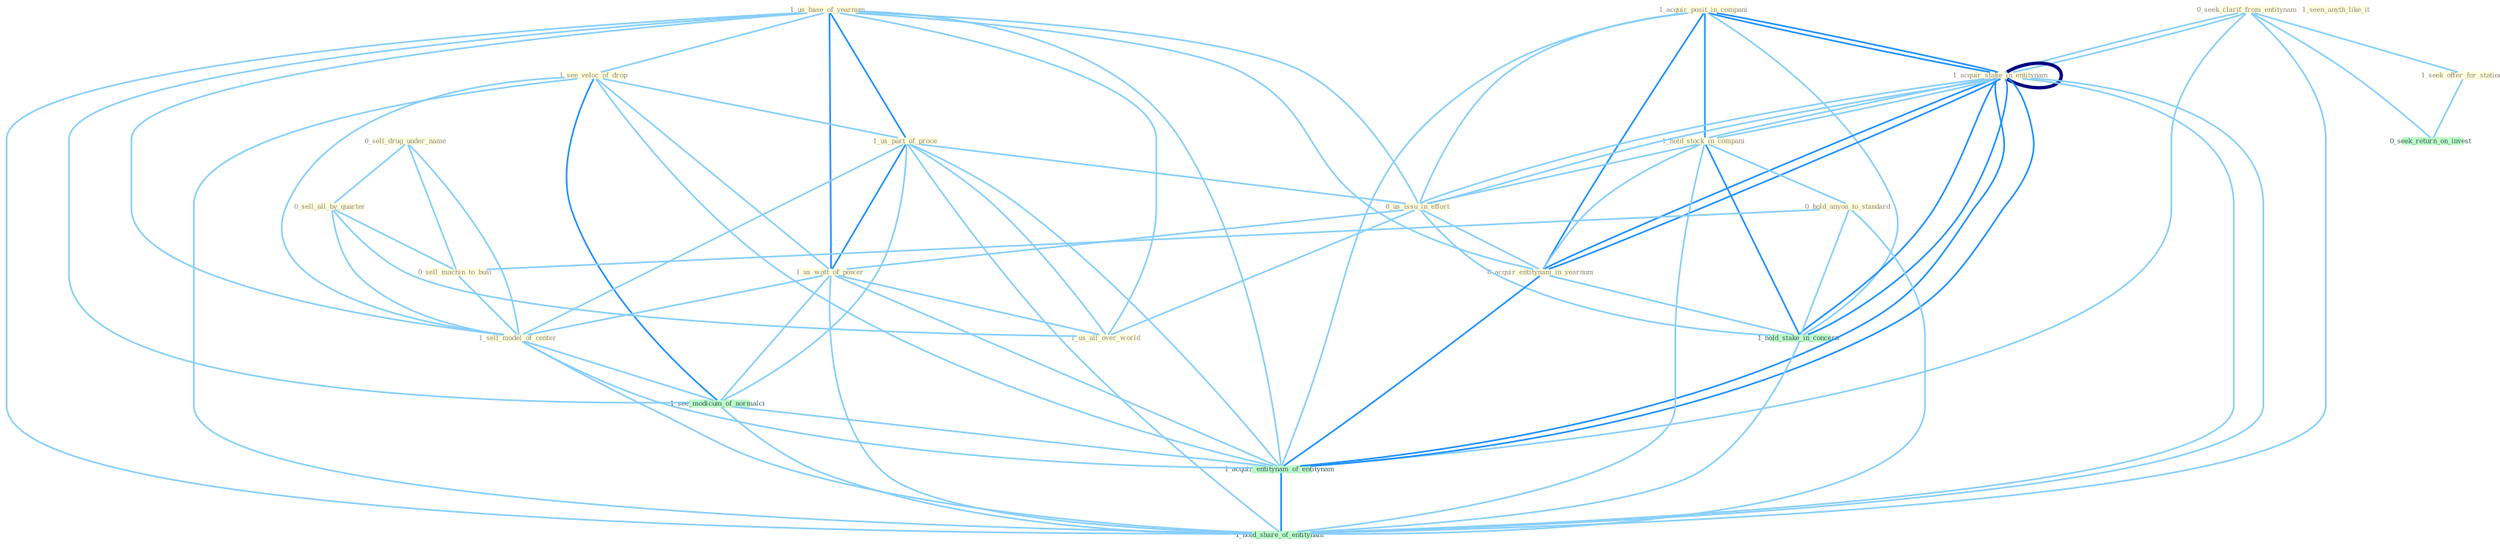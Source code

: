 Graph G{ 
    node
    [shape=polygon,style=filled,width=.5,height=.06,color="#BDFCC9",fixedsize=true,fontsize=4,
    fontcolor="#2f4f4f"];
    {node
    [color="#ffffe0", fontcolor="#8b7d6b"] "1_acquir_posit_in_compani " "1_us_base_of_yearnum " "1_see_veloc_of_drop " "0_seek_clarif_from_entitynam " "1_acquir_stake_in_entitynam " "1_hold_stock_in_compani " "1_acquir_stake_in_entitynam " "1_seen_anyth_like_it " "1_us_part_of_proce " "0_sell_drug_under_name " "0_hold_anyon_to_standard " "0_us_issu_in_effort " "1_us_watt_of_power " "0_sell_all_by_quarter " "1_us_all_over_world " "0_sell_machin_to_busi " "1_sell_model_of_center " "1_seek_offer_for_station " "0_acquir_entitynam_in_yearnum "}
{node [color="#fff0f5", fontcolor="#b22222"]}
edge [color="#B0E2FF"];

	"1_acquir_posit_in_compani " -- "1_acquir_stake_in_entitynam " [w="2", color="#1e90ff" , len=0.8];
	"1_acquir_posit_in_compani " -- "1_hold_stock_in_compani " [w="2", color="#1e90ff" , len=0.8];
	"1_acquir_posit_in_compani " -- "1_acquir_stake_in_entitynam " [w="2", color="#1e90ff" , len=0.8];
	"1_acquir_posit_in_compani " -- "0_us_issu_in_effort " [w="1", color="#87cefa" ];
	"1_acquir_posit_in_compani " -- "0_acquir_entitynam_in_yearnum " [w="2", color="#1e90ff" , len=0.8];
	"1_acquir_posit_in_compani " -- "1_hold_stake_in_concern " [w="1", color="#87cefa" ];
	"1_acquir_posit_in_compani " -- "1_acquir_entitynam_of_entitynam " [w="1", color="#87cefa" ];
	"1_us_base_of_yearnum " -- "1_see_veloc_of_drop " [w="1", color="#87cefa" ];
	"1_us_base_of_yearnum " -- "1_us_part_of_proce " [w="2", color="#1e90ff" , len=0.8];
	"1_us_base_of_yearnum " -- "0_us_issu_in_effort " [w="1", color="#87cefa" ];
	"1_us_base_of_yearnum " -- "1_us_watt_of_power " [w="2", color="#1e90ff" , len=0.8];
	"1_us_base_of_yearnum " -- "1_us_all_over_world " [w="1", color="#87cefa" ];
	"1_us_base_of_yearnum " -- "1_sell_model_of_center " [w="1", color="#87cefa" ];
	"1_us_base_of_yearnum " -- "0_acquir_entitynam_in_yearnum " [w="1", color="#87cefa" ];
	"1_us_base_of_yearnum " -- "1_see_modicum_of_normalci " [w="1", color="#87cefa" ];
	"1_us_base_of_yearnum " -- "1_acquir_entitynam_of_entitynam " [w="1", color="#87cefa" ];
	"1_us_base_of_yearnum " -- "1_hold_share_of_entitynam " [w="1", color="#87cefa" ];
	"1_see_veloc_of_drop " -- "1_us_part_of_proce " [w="1", color="#87cefa" ];
	"1_see_veloc_of_drop " -- "1_us_watt_of_power " [w="1", color="#87cefa" ];
	"1_see_veloc_of_drop " -- "1_sell_model_of_center " [w="1", color="#87cefa" ];
	"1_see_veloc_of_drop " -- "1_see_modicum_of_normalci " [w="2", color="#1e90ff" , len=0.8];
	"1_see_veloc_of_drop " -- "1_acquir_entitynam_of_entitynam " [w="1", color="#87cefa" ];
	"1_see_veloc_of_drop " -- "1_hold_share_of_entitynam " [w="1", color="#87cefa" ];
	"0_seek_clarif_from_entitynam " -- "1_acquir_stake_in_entitynam " [w="1", color="#87cefa" ];
	"0_seek_clarif_from_entitynam " -- "1_acquir_stake_in_entitynam " [w="1", color="#87cefa" ];
	"0_seek_clarif_from_entitynam " -- "1_seek_offer_for_station " [w="1", color="#87cefa" ];
	"0_seek_clarif_from_entitynam " -- "0_seek_return_on_invest " [w="1", color="#87cefa" ];
	"0_seek_clarif_from_entitynam " -- "1_acquir_entitynam_of_entitynam " [w="1", color="#87cefa" ];
	"0_seek_clarif_from_entitynam " -- "1_hold_share_of_entitynam " [w="1", color="#87cefa" ];
	"1_acquir_stake_in_entitynam " -- "1_hold_stock_in_compani " [w="1", color="#87cefa" ];
	"1_acquir_stake_in_entitynam " -- "1_acquir_stake_in_entitynam " [w="4", style=bold, color="#000080", len=0.4];
	"1_acquir_stake_in_entitynam " -- "0_us_issu_in_effort " [w="1", color="#87cefa" ];
	"1_acquir_stake_in_entitynam " -- "0_acquir_entitynam_in_yearnum " [w="2", color="#1e90ff" , len=0.8];
	"1_acquir_stake_in_entitynam " -- "1_hold_stake_in_concern " [w="2", color="#1e90ff" , len=0.8];
	"1_acquir_stake_in_entitynam " -- "1_acquir_entitynam_of_entitynam " [w="2", color="#1e90ff" , len=0.8];
	"1_acquir_stake_in_entitynam " -- "1_hold_share_of_entitynam " [w="1", color="#87cefa" ];
	"1_hold_stock_in_compani " -- "1_acquir_stake_in_entitynam " [w="1", color="#87cefa" ];
	"1_hold_stock_in_compani " -- "0_hold_anyon_to_standard " [w="1", color="#87cefa" ];
	"1_hold_stock_in_compani " -- "0_us_issu_in_effort " [w="1", color="#87cefa" ];
	"1_hold_stock_in_compani " -- "0_acquir_entitynam_in_yearnum " [w="1", color="#87cefa" ];
	"1_hold_stock_in_compani " -- "1_hold_stake_in_concern " [w="2", color="#1e90ff" , len=0.8];
	"1_hold_stock_in_compani " -- "1_hold_share_of_entitynam " [w="1", color="#87cefa" ];
	"1_acquir_stake_in_entitynam " -- "0_us_issu_in_effort " [w="1", color="#87cefa" ];
	"1_acquir_stake_in_entitynam " -- "0_acquir_entitynam_in_yearnum " [w="2", color="#1e90ff" , len=0.8];
	"1_acquir_stake_in_entitynam " -- "1_hold_stake_in_concern " [w="2", color="#1e90ff" , len=0.8];
	"1_acquir_stake_in_entitynam " -- "1_acquir_entitynam_of_entitynam " [w="2", color="#1e90ff" , len=0.8];
	"1_acquir_stake_in_entitynam " -- "1_hold_share_of_entitynam " [w="1", color="#87cefa" ];
	"1_us_part_of_proce " -- "0_us_issu_in_effort " [w="1", color="#87cefa" ];
	"1_us_part_of_proce " -- "1_us_watt_of_power " [w="2", color="#1e90ff" , len=0.8];
	"1_us_part_of_proce " -- "1_us_all_over_world " [w="1", color="#87cefa" ];
	"1_us_part_of_proce " -- "1_sell_model_of_center " [w="1", color="#87cefa" ];
	"1_us_part_of_proce " -- "1_see_modicum_of_normalci " [w="1", color="#87cefa" ];
	"1_us_part_of_proce " -- "1_acquir_entitynam_of_entitynam " [w="1", color="#87cefa" ];
	"1_us_part_of_proce " -- "1_hold_share_of_entitynam " [w="1", color="#87cefa" ];
	"0_sell_drug_under_name " -- "0_sell_all_by_quarter " [w="1", color="#87cefa" ];
	"0_sell_drug_under_name " -- "0_sell_machin_to_busi " [w="1", color="#87cefa" ];
	"0_sell_drug_under_name " -- "1_sell_model_of_center " [w="1", color="#87cefa" ];
	"0_hold_anyon_to_standard " -- "0_sell_machin_to_busi " [w="1", color="#87cefa" ];
	"0_hold_anyon_to_standard " -- "1_hold_stake_in_concern " [w="1", color="#87cefa" ];
	"0_hold_anyon_to_standard " -- "1_hold_share_of_entitynam " [w="1", color="#87cefa" ];
	"0_us_issu_in_effort " -- "1_us_watt_of_power " [w="1", color="#87cefa" ];
	"0_us_issu_in_effort " -- "1_us_all_over_world " [w="1", color="#87cefa" ];
	"0_us_issu_in_effort " -- "0_acquir_entitynam_in_yearnum " [w="1", color="#87cefa" ];
	"0_us_issu_in_effort " -- "1_hold_stake_in_concern " [w="1", color="#87cefa" ];
	"1_us_watt_of_power " -- "1_us_all_over_world " [w="1", color="#87cefa" ];
	"1_us_watt_of_power " -- "1_sell_model_of_center " [w="1", color="#87cefa" ];
	"1_us_watt_of_power " -- "1_see_modicum_of_normalci " [w="1", color="#87cefa" ];
	"1_us_watt_of_power " -- "1_acquir_entitynam_of_entitynam " [w="1", color="#87cefa" ];
	"1_us_watt_of_power " -- "1_hold_share_of_entitynam " [w="1", color="#87cefa" ];
	"0_sell_all_by_quarter " -- "1_us_all_over_world " [w="1", color="#87cefa" ];
	"0_sell_all_by_quarter " -- "0_sell_machin_to_busi " [w="1", color="#87cefa" ];
	"0_sell_all_by_quarter " -- "1_sell_model_of_center " [w="1", color="#87cefa" ];
	"0_sell_machin_to_busi " -- "1_sell_model_of_center " [w="1", color="#87cefa" ];
	"1_sell_model_of_center " -- "1_see_modicum_of_normalci " [w="1", color="#87cefa" ];
	"1_sell_model_of_center " -- "1_acquir_entitynam_of_entitynam " [w="1", color="#87cefa" ];
	"1_sell_model_of_center " -- "1_hold_share_of_entitynam " [w="1", color="#87cefa" ];
	"1_seek_offer_for_station " -- "0_seek_return_on_invest " [w="1", color="#87cefa" ];
	"0_acquir_entitynam_in_yearnum " -- "1_hold_stake_in_concern " [w="1", color="#87cefa" ];
	"0_acquir_entitynam_in_yearnum " -- "1_acquir_entitynam_of_entitynam " [w="2", color="#1e90ff" , len=0.8];
	"1_hold_stake_in_concern " -- "1_hold_share_of_entitynam " [w="1", color="#87cefa" ];
	"1_see_modicum_of_normalci " -- "1_acquir_entitynam_of_entitynam " [w="1", color="#87cefa" ];
	"1_see_modicum_of_normalci " -- "1_hold_share_of_entitynam " [w="1", color="#87cefa" ];
	"1_acquir_entitynam_of_entitynam " -- "1_hold_share_of_entitynam " [w="2", color="#1e90ff" , len=0.8];
}